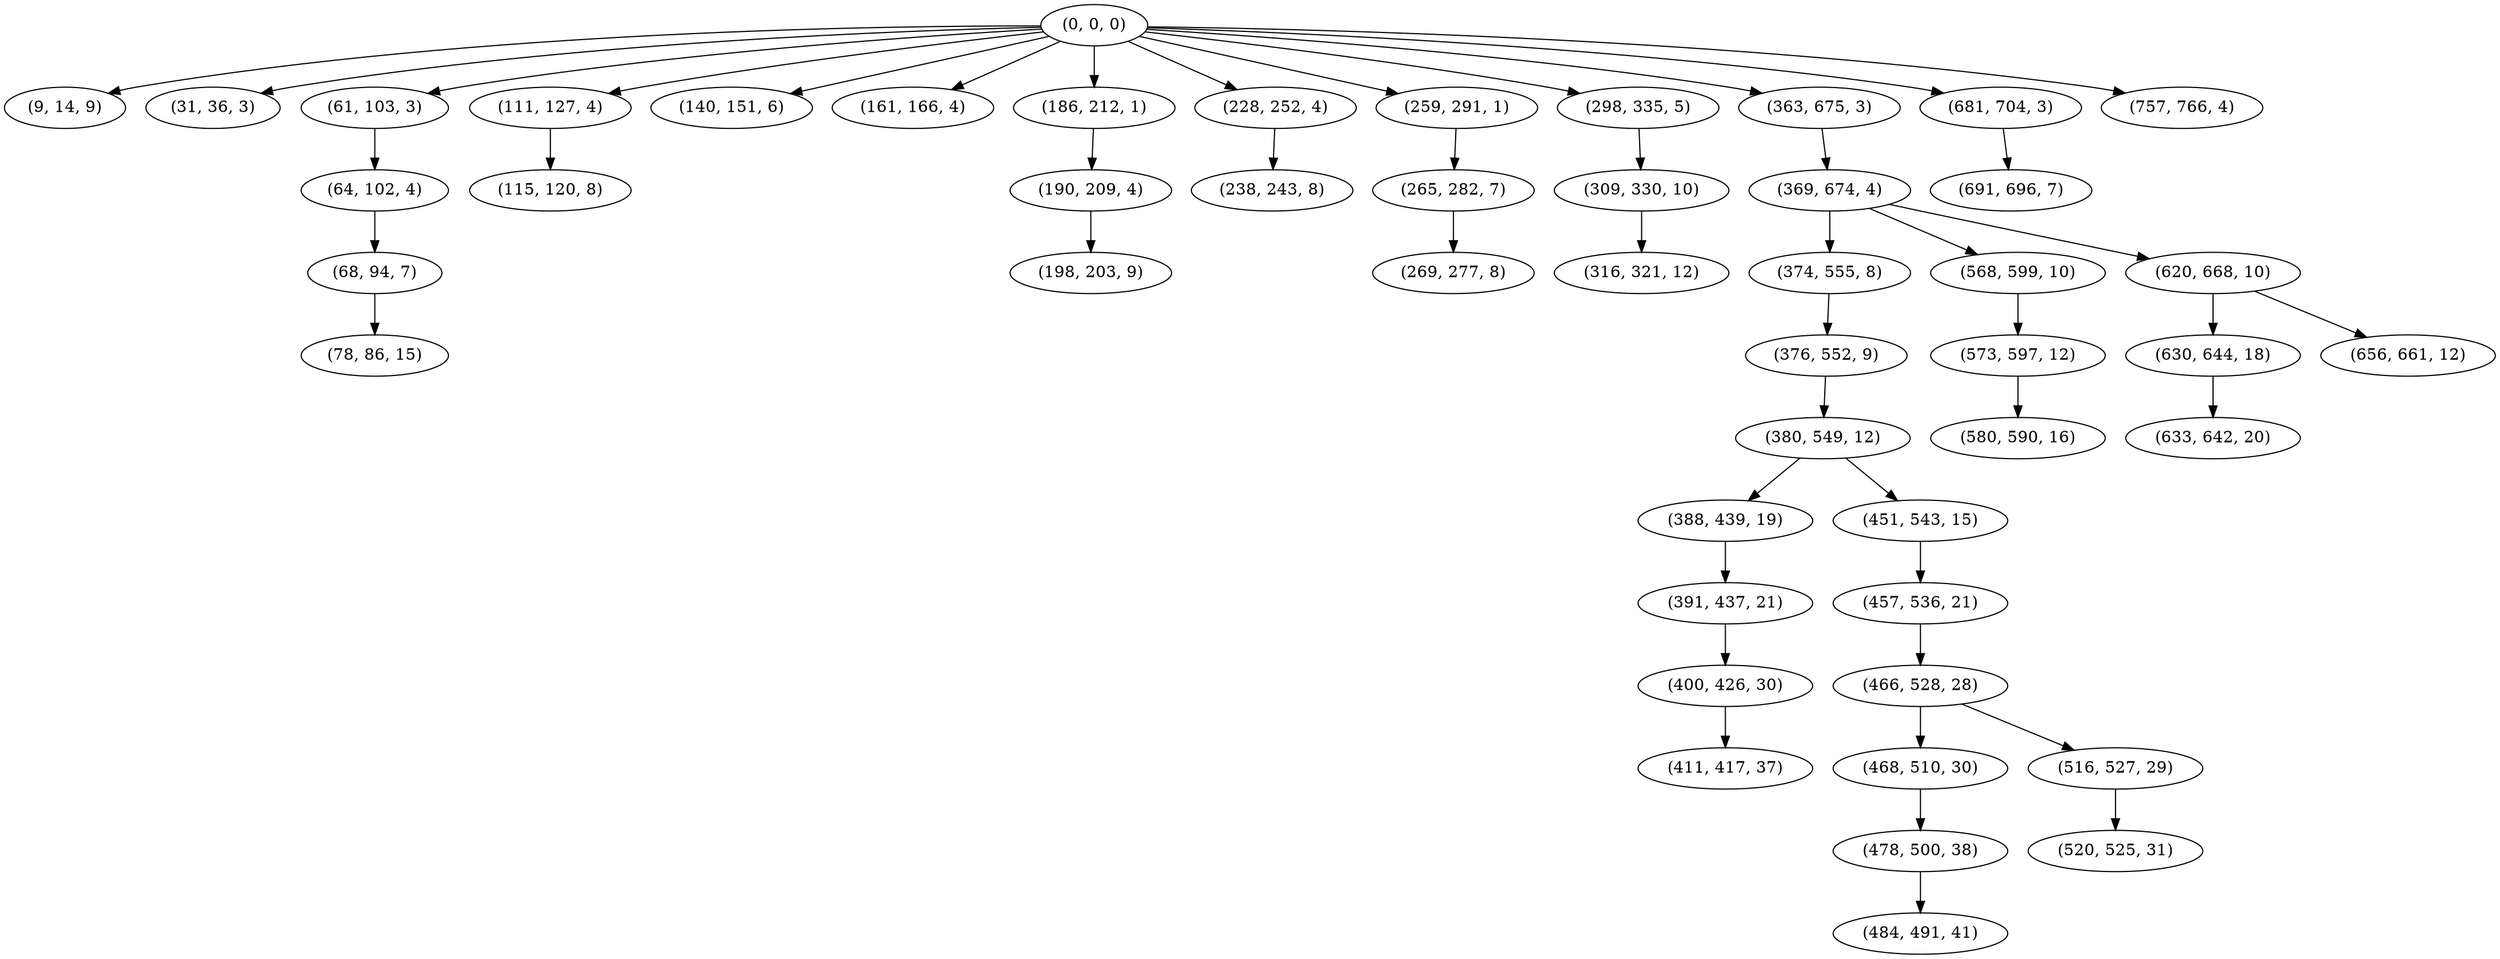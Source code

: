 digraph tree {
    "(0, 0, 0)";
    "(9, 14, 9)";
    "(31, 36, 3)";
    "(61, 103, 3)";
    "(64, 102, 4)";
    "(68, 94, 7)";
    "(78, 86, 15)";
    "(111, 127, 4)";
    "(115, 120, 8)";
    "(140, 151, 6)";
    "(161, 166, 4)";
    "(186, 212, 1)";
    "(190, 209, 4)";
    "(198, 203, 9)";
    "(228, 252, 4)";
    "(238, 243, 8)";
    "(259, 291, 1)";
    "(265, 282, 7)";
    "(269, 277, 8)";
    "(298, 335, 5)";
    "(309, 330, 10)";
    "(316, 321, 12)";
    "(363, 675, 3)";
    "(369, 674, 4)";
    "(374, 555, 8)";
    "(376, 552, 9)";
    "(380, 549, 12)";
    "(388, 439, 19)";
    "(391, 437, 21)";
    "(400, 426, 30)";
    "(411, 417, 37)";
    "(451, 543, 15)";
    "(457, 536, 21)";
    "(466, 528, 28)";
    "(468, 510, 30)";
    "(478, 500, 38)";
    "(484, 491, 41)";
    "(516, 527, 29)";
    "(520, 525, 31)";
    "(568, 599, 10)";
    "(573, 597, 12)";
    "(580, 590, 16)";
    "(620, 668, 10)";
    "(630, 644, 18)";
    "(633, 642, 20)";
    "(656, 661, 12)";
    "(681, 704, 3)";
    "(691, 696, 7)";
    "(757, 766, 4)";
    "(0, 0, 0)" -> "(9, 14, 9)";
    "(0, 0, 0)" -> "(31, 36, 3)";
    "(0, 0, 0)" -> "(61, 103, 3)";
    "(0, 0, 0)" -> "(111, 127, 4)";
    "(0, 0, 0)" -> "(140, 151, 6)";
    "(0, 0, 0)" -> "(161, 166, 4)";
    "(0, 0, 0)" -> "(186, 212, 1)";
    "(0, 0, 0)" -> "(228, 252, 4)";
    "(0, 0, 0)" -> "(259, 291, 1)";
    "(0, 0, 0)" -> "(298, 335, 5)";
    "(0, 0, 0)" -> "(363, 675, 3)";
    "(0, 0, 0)" -> "(681, 704, 3)";
    "(0, 0, 0)" -> "(757, 766, 4)";
    "(61, 103, 3)" -> "(64, 102, 4)";
    "(64, 102, 4)" -> "(68, 94, 7)";
    "(68, 94, 7)" -> "(78, 86, 15)";
    "(111, 127, 4)" -> "(115, 120, 8)";
    "(186, 212, 1)" -> "(190, 209, 4)";
    "(190, 209, 4)" -> "(198, 203, 9)";
    "(228, 252, 4)" -> "(238, 243, 8)";
    "(259, 291, 1)" -> "(265, 282, 7)";
    "(265, 282, 7)" -> "(269, 277, 8)";
    "(298, 335, 5)" -> "(309, 330, 10)";
    "(309, 330, 10)" -> "(316, 321, 12)";
    "(363, 675, 3)" -> "(369, 674, 4)";
    "(369, 674, 4)" -> "(374, 555, 8)";
    "(369, 674, 4)" -> "(568, 599, 10)";
    "(369, 674, 4)" -> "(620, 668, 10)";
    "(374, 555, 8)" -> "(376, 552, 9)";
    "(376, 552, 9)" -> "(380, 549, 12)";
    "(380, 549, 12)" -> "(388, 439, 19)";
    "(380, 549, 12)" -> "(451, 543, 15)";
    "(388, 439, 19)" -> "(391, 437, 21)";
    "(391, 437, 21)" -> "(400, 426, 30)";
    "(400, 426, 30)" -> "(411, 417, 37)";
    "(451, 543, 15)" -> "(457, 536, 21)";
    "(457, 536, 21)" -> "(466, 528, 28)";
    "(466, 528, 28)" -> "(468, 510, 30)";
    "(466, 528, 28)" -> "(516, 527, 29)";
    "(468, 510, 30)" -> "(478, 500, 38)";
    "(478, 500, 38)" -> "(484, 491, 41)";
    "(516, 527, 29)" -> "(520, 525, 31)";
    "(568, 599, 10)" -> "(573, 597, 12)";
    "(573, 597, 12)" -> "(580, 590, 16)";
    "(620, 668, 10)" -> "(630, 644, 18)";
    "(620, 668, 10)" -> "(656, 661, 12)";
    "(630, 644, 18)" -> "(633, 642, 20)";
    "(681, 704, 3)" -> "(691, 696, 7)";
}
